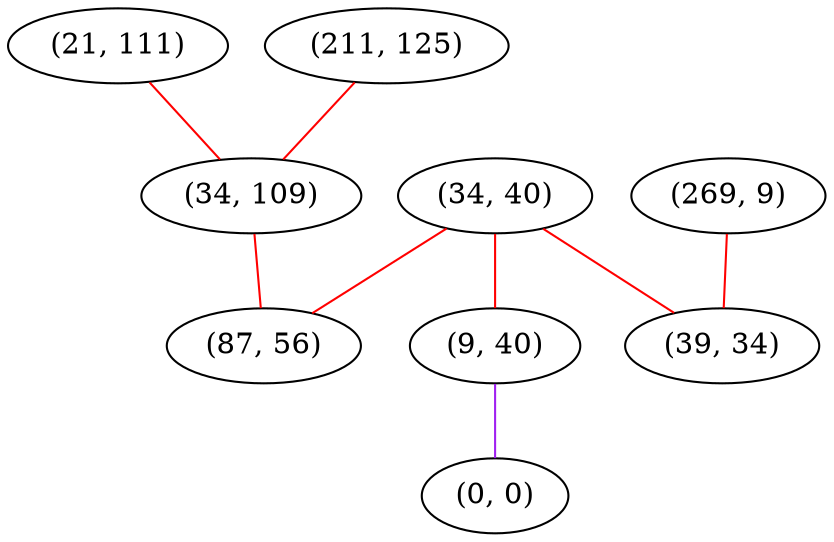graph "" {
"(21, 111)";
"(211, 125)";
"(34, 40)";
"(9, 40)";
"(34, 109)";
"(0, 0)";
"(269, 9)";
"(87, 56)";
"(39, 34)";
"(21, 111)" -- "(34, 109)"  [color=red, key=0, weight=1];
"(211, 125)" -- "(34, 109)"  [color=red, key=0, weight=1];
"(34, 40)" -- "(9, 40)"  [color=red, key=0, weight=1];
"(34, 40)" -- "(87, 56)"  [color=red, key=0, weight=1];
"(34, 40)" -- "(39, 34)"  [color=red, key=0, weight=1];
"(9, 40)" -- "(0, 0)"  [color=purple, key=0, weight=4];
"(34, 109)" -- "(87, 56)"  [color=red, key=0, weight=1];
"(269, 9)" -- "(39, 34)"  [color=red, key=0, weight=1];
}
